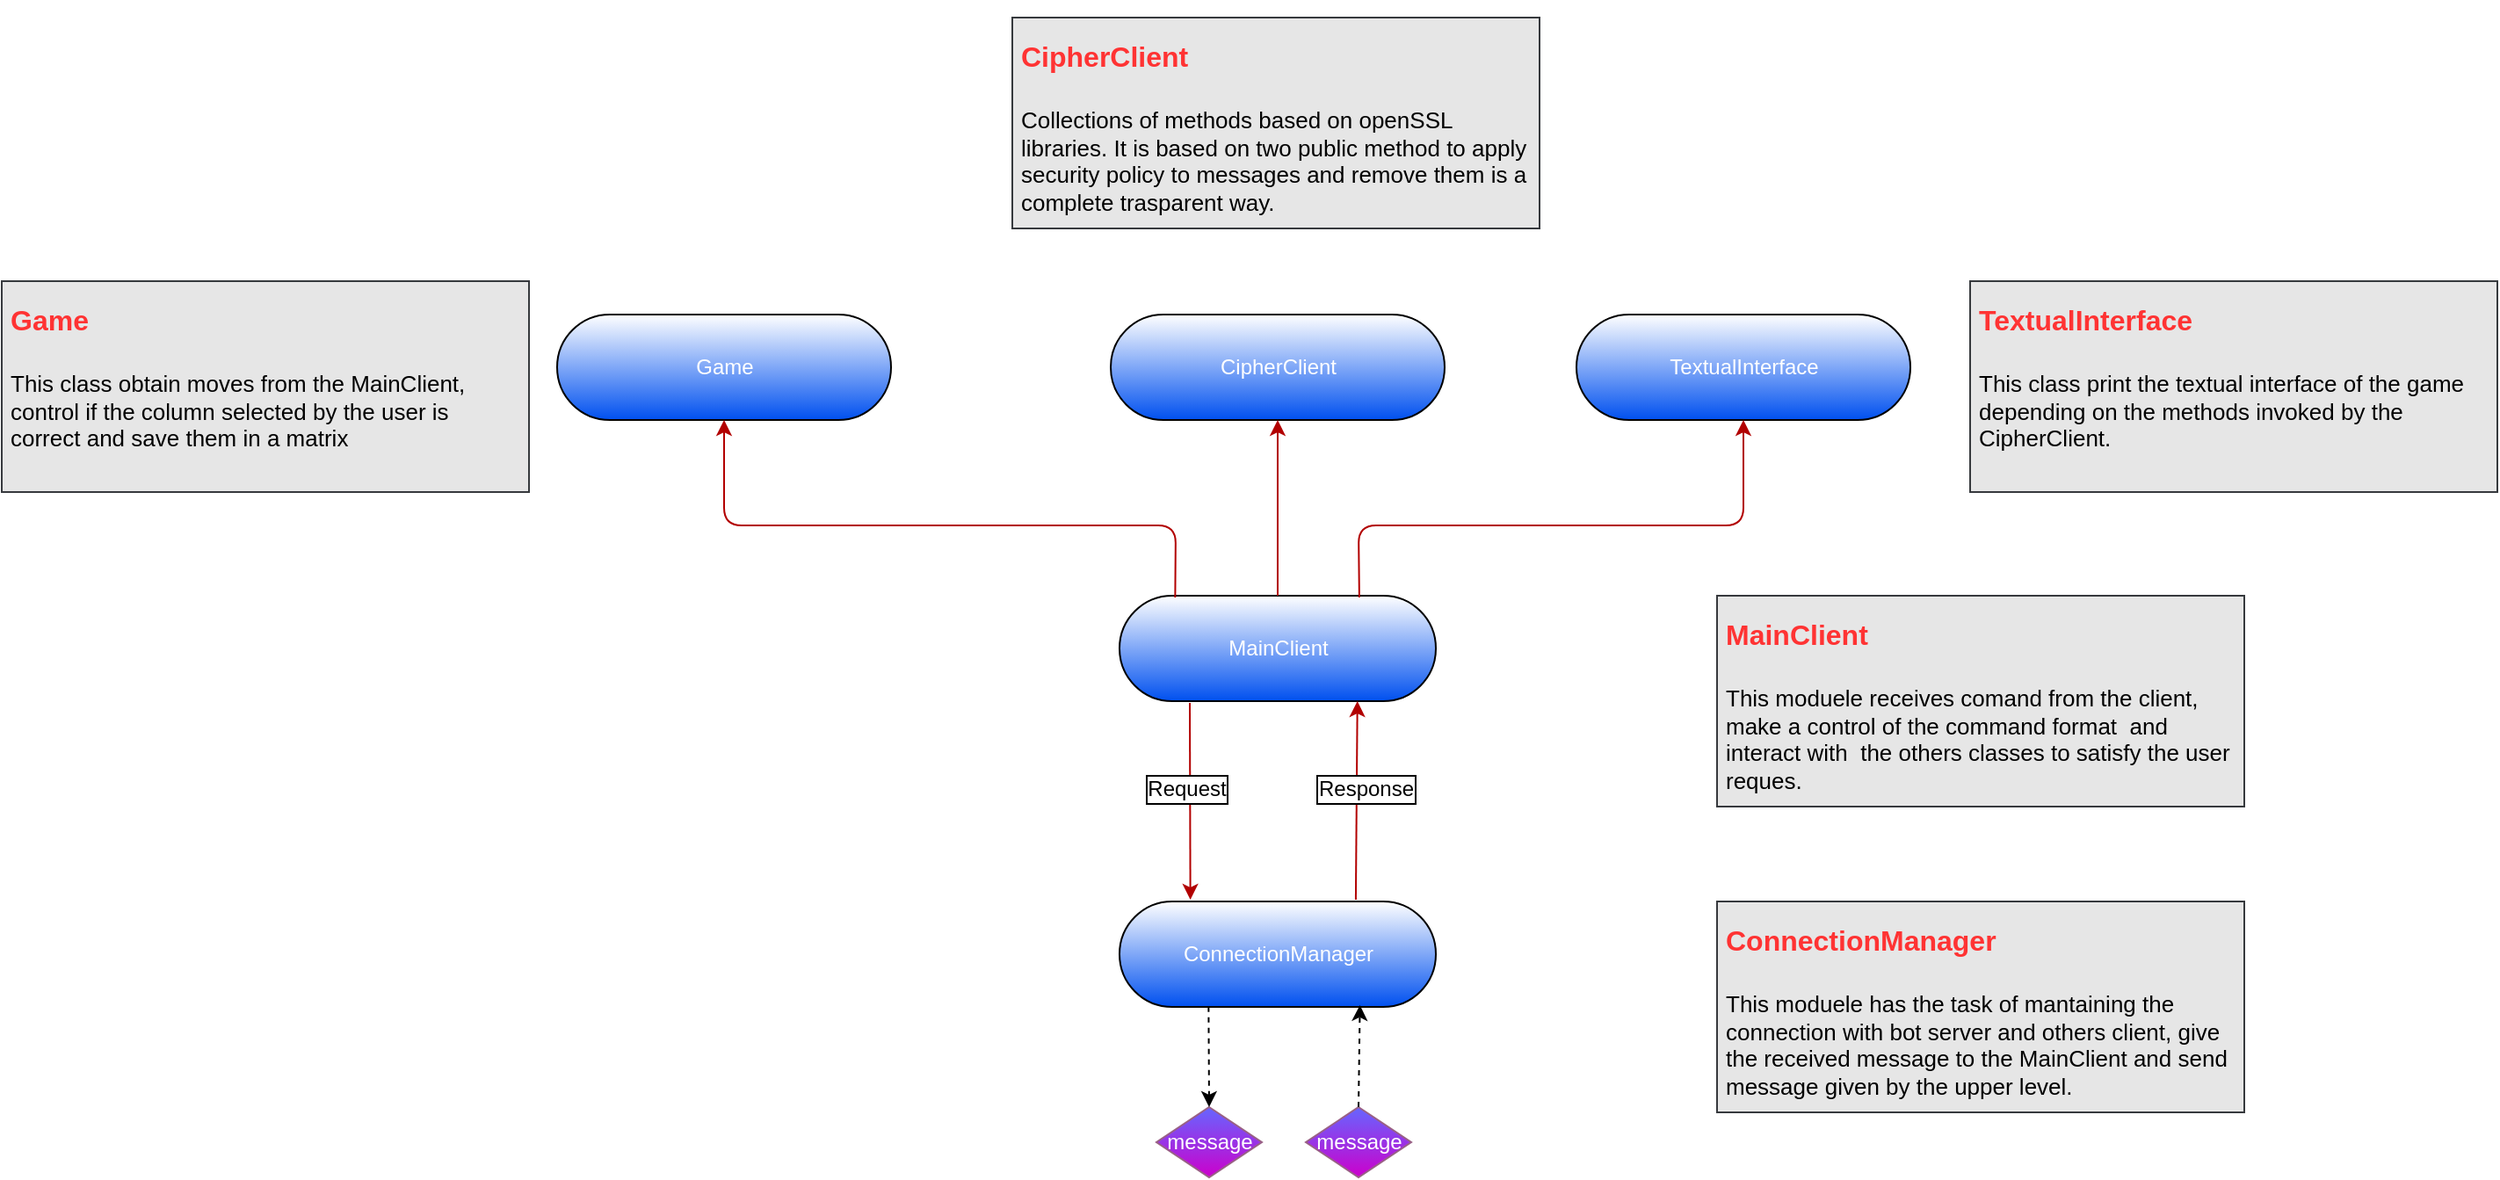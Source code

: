 <mxfile version="12.9.3" type="device"><diagram id="x9nC2221TIIBQxS5XJc1" name="Page-1"><mxGraphModel dx="2193" dy="592" grid="1" gridSize="10" guides="1" tooltips="1" connect="1" arrows="1" fold="1" page="1" pageScale="1" pageWidth="1169" pageHeight="827" math="0" shadow="0"><root><mxCell id="0"/><mxCell id="1" parent="0"/><mxCell id="TmMPHAbROeOh-mmkeLfL-1" value="MainClient" style="html=1;dashed=0;whitespace=wrap;shape=mxgraph.dfd.start;fillColor=#0050ef;strokeColor=#000000;fontColor=#ffffff;gradientColor=#ffffff;gradientDirection=north;" vertex="1" parent="1"><mxGeometry x="496" y="339" width="180" height="60" as="geometry"/></mxCell><mxCell id="TmMPHAbROeOh-mmkeLfL-3" value="ConnectionManager" style="html=1;dashed=0;whitespace=wrap;shape=mxgraph.dfd.start;fillColor=#0050ef;strokeColor=#000000;fontColor=#ffffff;gradientColor=#ffffff;gradientDirection=north;" vertex="1" parent="1"><mxGeometry x="496" y="513" width="180" height="60" as="geometry"/></mxCell><mxCell id="TmMPHAbROeOh-mmkeLfL-4" value="" style="endArrow=classic;html=1;entryX=0.224;entryY=-0.017;entryDx=0;entryDy=0;entryPerimeter=0;strokeColor=#B20000;fillColor=#e51400;" edge="1" parent="1" target="TmMPHAbROeOh-mmkeLfL-3"><mxGeometry width="50" height="50" relative="1" as="geometry"><mxPoint x="536" y="400" as="sourcePoint"/><mxPoint x="406" y="439" as="targetPoint"/></mxGeometry></mxCell><mxCell id="TmMPHAbROeOh-mmkeLfL-5" value="Request" style="text;html=1;align=center;verticalAlign=middle;resizable=0;points=[];labelBackgroundColor=#ffffff;labelBorderColor=#000000;" vertex="1" connectable="0" parent="TmMPHAbROeOh-mmkeLfL-4"><mxGeometry x="-0.326" y="1" relative="1" as="geometry"><mxPoint x="-2.88" y="11" as="offset"/></mxGeometry></mxCell><mxCell id="TmMPHAbROeOh-mmkeLfL-9" value="" style="endArrow=classic;html=1;strokeColor=#B20000;entryX=0.752;entryY=1;entryDx=0;entryDy=0;entryPerimeter=0;exitX=0.747;exitY=-0.017;exitDx=0;exitDy=0;exitPerimeter=0;fillColor=#e51400;" edge="1" parent="1" source="TmMPHAbROeOh-mmkeLfL-3" target="TmMPHAbROeOh-mmkeLfL-1"><mxGeometry width="50" height="50" relative="1" as="geometry"><mxPoint x="636" y="514" as="sourcePoint"/><mxPoint x="736" y="439" as="targetPoint"/><Array as="points"/></mxGeometry></mxCell><mxCell id="TmMPHAbROeOh-mmkeLfL-8" value="Response" style="text;html=1;align=center;verticalAlign=middle;resizable=0;points=[];labelBackgroundColor=#ffffff;labelBorderColor=#000000;" vertex="1" connectable="0" parent="1"><mxGeometry x="-0.326" y="1" relative="1" as="geometry"><mxPoint x="636" y="449" as="offset"/></mxGeometry></mxCell><mxCell id="TmMPHAbROeOh-mmkeLfL-10" value="message" style="shape=rhombus;html=1;dashed=0;whitespace=wrap;perimeter=rhombusPerimeter;strokeColor=#996185;gradientColor=#6666FF;fillColor=#CC00CC;gradientDirection=north;fontColor=#FFFFFF;" vertex="1" parent="1"><mxGeometry x="517" y="630" width="60" height="40" as="geometry"/></mxCell><mxCell id="TmMPHAbROeOh-mmkeLfL-11" value="message" style="shape=rhombus;html=1;dashed=0;whitespace=wrap;perimeter=rhombusPerimeter;strokeColor=#996185;gradientColor=#6666FF;fillColor=#CC00CC;gradientDirection=north;fontColor=#FFFFFF;" vertex="1" parent="1"><mxGeometry x="602" y="630" width="60" height="40" as="geometry"/></mxCell><mxCell id="TmMPHAbROeOh-mmkeLfL-12" value="" style="endArrow=classic;html=1;strokeColor=#000000;fontColor=#FFFFFF;dashed=1;exitX=0.5;exitY=0;exitDx=0;exitDy=0;entryX=0.76;entryY=0.983;entryDx=0;entryDy=0;entryPerimeter=0;" edge="1" parent="1" source="TmMPHAbROeOh-mmkeLfL-11" target="TmMPHAbROeOh-mmkeLfL-3"><mxGeometry width="50" height="50" relative="1" as="geometry"><mxPoint x="426" y="499" as="sourcePoint"/><mxPoint x="476" y="449" as="targetPoint"/></mxGeometry></mxCell><mxCell id="TmMPHAbROeOh-mmkeLfL-13" value="" style="endArrow=classic;html=1;strokeColor=#000000;fontColor=#FFFFFF;dashed=1;entryX=0.5;entryY=0;entryDx=0;entryDy=0;exitX=0.272;exitY=0.997;exitDx=0;exitDy=0;exitPerimeter=0;" edge="1" parent="1" target="TmMPHAbROeOh-mmkeLfL-10"><mxGeometry width="50" height="50" relative="1" as="geometry"><mxPoint x="546.68" y="572.82" as="sourcePoint"/><mxPoint x="548" y="629" as="targetPoint"/><Array as="points"/></mxGeometry></mxCell><mxCell id="TmMPHAbROeOh-mmkeLfL-14" value="Game" style="html=1;dashed=0;whitespace=wrap;shape=mxgraph.dfd.start;fillColor=#0050ef;strokeColor=#000000;fontColor=#ffffff;gradientColor=#ffffff;gradientDirection=north;" vertex="1" parent="1"><mxGeometry x="176" y="179" width="190" height="60" as="geometry"/></mxCell><mxCell id="TmMPHAbROeOh-mmkeLfL-15" value="TextualInterface" style="html=1;dashed=0;whitespace=wrap;shape=mxgraph.dfd.start;fillColor=#0050ef;strokeColor=#000000;fontColor=#ffffff;gradientColor=#ffffff;gradientDirection=north;" vertex="1" parent="1"><mxGeometry x="756" y="179" width="190" height="60" as="geometry"/></mxCell><mxCell id="TmMPHAbROeOh-mmkeLfL-16" value="CipherClient" style="html=1;dashed=0;whitespace=wrap;shape=mxgraph.dfd.start;fillColor=#0050ef;strokeColor=#000000;fontColor=#ffffff;gradientColor=#ffffff;gradientDirection=north;" vertex="1" parent="1"><mxGeometry x="491" y="179" width="190" height="60" as="geometry"/></mxCell><mxCell id="TmMPHAbROeOh-mmkeLfL-17" value="" style="endArrow=classic;html=1;strokeColor=#B20000;fontColor=#FFFFFF;exitX=0.5;exitY=0.5;exitDx=0;exitDy=-30;exitPerimeter=0;entryX=0.5;entryY=0.5;entryDx=0;entryDy=30;entryPerimeter=0;fillColor=#e51400;" edge="1" parent="1" source="TmMPHAbROeOh-mmkeLfL-1" target="TmMPHAbROeOh-mmkeLfL-16"><mxGeometry width="50" height="50" relative="1" as="geometry"><mxPoint x="526" y="339" as="sourcePoint"/><mxPoint x="576" y="289" as="targetPoint"/></mxGeometry></mxCell><mxCell id="TmMPHAbROeOh-mmkeLfL-18" value="" style="endArrow=classic;html=1;strokeColor=#B20000;fontColor=#FFFFFF;entryX=0.5;entryY=0.5;entryDx=0;entryDy=30;entryPerimeter=0;exitX=0.176;exitY=0.017;exitDx=0;exitDy=0;exitPerimeter=0;fillColor=#e51400;" edge="1" parent="1" source="TmMPHAbROeOh-mmkeLfL-1" target="TmMPHAbROeOh-mmkeLfL-14"><mxGeometry width="50" height="50" relative="1" as="geometry"><mxPoint x="266" y="319" as="sourcePoint"/><mxPoint x="316" y="269" as="targetPoint"/><Array as="points"><mxPoint x="528" y="299"/><mxPoint x="271" y="299"/></Array></mxGeometry></mxCell><mxCell id="TmMPHAbROeOh-mmkeLfL-19" value="" style="endArrow=classic;html=1;strokeColor=#B20000;fontColor=#FFFFFF;entryX=0.5;entryY=0.5;entryDx=0;entryDy=30;entryPerimeter=0;exitX=0.758;exitY=0.017;exitDx=0;exitDy=0;exitPerimeter=0;fillColor=#e51400;" edge="1" parent="1" source="TmMPHAbROeOh-mmkeLfL-1" target="TmMPHAbROeOh-mmkeLfL-15"><mxGeometry width="50" height="50" relative="1" as="geometry"><mxPoint x="306" y="419" as="sourcePoint"/><mxPoint x="356" y="369" as="targetPoint"/><Array as="points"><mxPoint x="632" y="299"/><mxPoint x="851" y="299"/></Array></mxGeometry></mxCell><mxCell id="TmMPHAbROeOh-mmkeLfL-20" value="&lt;h1&gt;&lt;font style=&quot;font-size: 16px ; background-color: rgb(230 , 230 , 230)&quot; color=&quot;#ff3333&quot;&gt;MainClient&lt;/font&gt;&lt;/h1&gt;&lt;p style=&quot;font-size: 13px&quot;&gt;&lt;font color=&quot;#000000&quot; style=&quot;background-color: rgb(230 , 230 , 230)&quot;&gt;This moduele receives comand from the client, make a control of the command format&amp;nbsp; and&amp;nbsp; interact with&amp;nbsp; the others classes to satisfy the user reques.&amp;nbsp;&lt;/font&gt;&lt;/p&gt;" style="text;html=1;strokeColor=#36393d;fillColor=#E6E6E6;spacing=5;spacingTop=-20;whiteSpace=wrap;overflow=hidden;rounded=0;dashed=0;" vertex="1" parent="1"><mxGeometry x="836" y="339" width="300" height="120" as="geometry"/></mxCell><mxCell id="TmMPHAbROeOh-mmkeLfL-21" value="&lt;h1&gt;&lt;font style=&quot;font-size: 16px ; background-color: rgb(230 , 230 , 230)&quot; color=&quot;#ff3333&quot;&gt;ConnectionManager&lt;/font&gt;&lt;/h1&gt;&lt;p style=&quot;font-size: 13px&quot;&gt;&lt;font color=&quot;#000000&quot; style=&quot;background-color: rgb(230 , 230 , 230)&quot;&gt;This moduele has the task of mantaining the connection with bot server and others client, give the received message to the MainClient and send message given by the upper level.&lt;/font&gt;&lt;/p&gt;" style="text;html=1;strokeColor=#36393d;fillColor=#E6E6E6;spacing=5;spacingTop=-20;whiteSpace=wrap;overflow=hidden;rounded=0;dashed=0;" vertex="1" parent="1"><mxGeometry x="836" y="513" width="300" height="120" as="geometry"/></mxCell><mxCell id="TmMPHAbROeOh-mmkeLfL-22" value="&lt;h1&gt;&lt;font color=&quot;#ff3333&quot;&gt;&lt;span style=&quot;font-size: 16px ; background-color: rgb(230 , 230 , 230)&quot;&gt;CipherClient&lt;/span&gt;&lt;/font&gt;&lt;/h1&gt;&lt;p style=&quot;font-size: 13px&quot;&gt;&lt;span style=&quot;background-color: rgb(230 , 230 , 230)&quot;&gt;Collections of methods based on openSSL libraries. It is based on two public method to apply security policy to messages and remove them is a complete trasparent way.&lt;/span&gt;&lt;/p&gt;" style="text;html=1;strokeColor=#36393d;fillColor=#E6E6E6;spacing=5;spacingTop=-20;whiteSpace=wrap;overflow=hidden;rounded=0;dashed=0;" vertex="1" parent="1"><mxGeometry x="435" y="10" width="300" height="120" as="geometry"/></mxCell><mxCell id="TmMPHAbROeOh-mmkeLfL-24" value="&lt;h1&gt;&lt;font color=&quot;#ff3333&quot;&gt;&lt;span style=&quot;font-size: 16px ; background-color: rgb(230 , 230 , 230)&quot;&gt;Game&lt;/span&gt;&lt;/font&gt;&lt;/h1&gt;&lt;p style=&quot;font-size: 13px&quot;&gt;&lt;span style=&quot;background-color: rgb(230 , 230 , 230)&quot;&gt;This class obtain moves from the MainClient, control if the column selected by the user is correct and save them in a matrix&amp;nbsp;&lt;/span&gt;&lt;/p&gt;" style="text;html=1;strokeColor=#36393d;fillColor=#E6E6E6;spacing=5;spacingTop=-20;whiteSpace=wrap;overflow=hidden;rounded=0;dashed=0;" vertex="1" parent="1"><mxGeometry x="-140" y="160" width="300" height="120" as="geometry"/></mxCell><mxCell id="TmMPHAbROeOh-mmkeLfL-25" value="&lt;h1&gt;&lt;font color=&quot;#ff3333&quot;&gt;&lt;span style=&quot;font-size: 16px ; background-color: rgb(230 , 230 , 230)&quot;&gt;TextualInterface&lt;/span&gt;&lt;/font&gt;&lt;/h1&gt;&lt;p style=&quot;font-size: 13px&quot;&gt;&lt;span style=&quot;background-color: rgb(230 , 230 , 230)&quot;&gt;This class print the textual interface of the game depending on the methods invoked by the CipherClient.&lt;/span&gt;&lt;/p&gt;" style="text;html=1;strokeColor=#36393d;fillColor=#E6E6E6;spacing=5;spacingTop=-20;whiteSpace=wrap;overflow=hidden;rounded=0;dashed=0;" vertex="1" parent="1"><mxGeometry x="980" y="160" width="300" height="120" as="geometry"/></mxCell></root></mxGraphModel></diagram></mxfile>